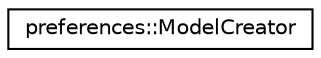 digraph "Graphical Class Hierarchy"
{
 // LATEX_PDF_SIZE
  edge [fontname="Helvetica",fontsize="10",labelfontname="Helvetica",labelfontsize="10"];
  node [fontname="Helvetica",fontsize="10",shape=record];
  rankdir="LR";
  Node0 [label="preferences::ModelCreator",height=0.2,width=0.4,color="black", fillcolor="white", style="filled",URL="$classpreferences_1_1_model_creator.html",tooltip=" "];
}

